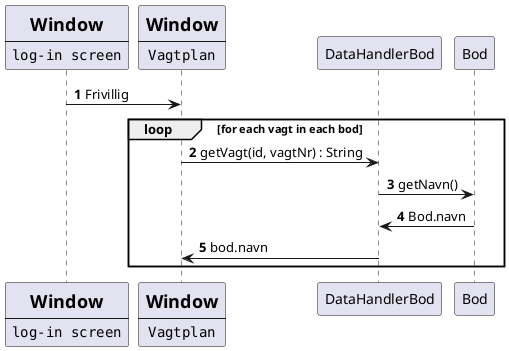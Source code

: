 @startuml
'https://plantuml.com/sequence-diagram

autonumber
' -----  participants ----
participant login [
= Window
----
""log-in screen""
]
participant vagtplan [
=Window
----
""Vagtplan""
]
participant DataHandlerBod
participant Bod

' --------  Arrows -------
login -> vagtplan : Frivillig
loop for each vagt in each bod
vagtplan -> DataHandlerBod : getVagt(id, vagtNr) : String
DataHandlerBod -> Bod : getNavn()
Bod -> DataHandlerBod : Bod.navn
DataHandlerBod -> vagtplan : bod.navn
end



@enduml